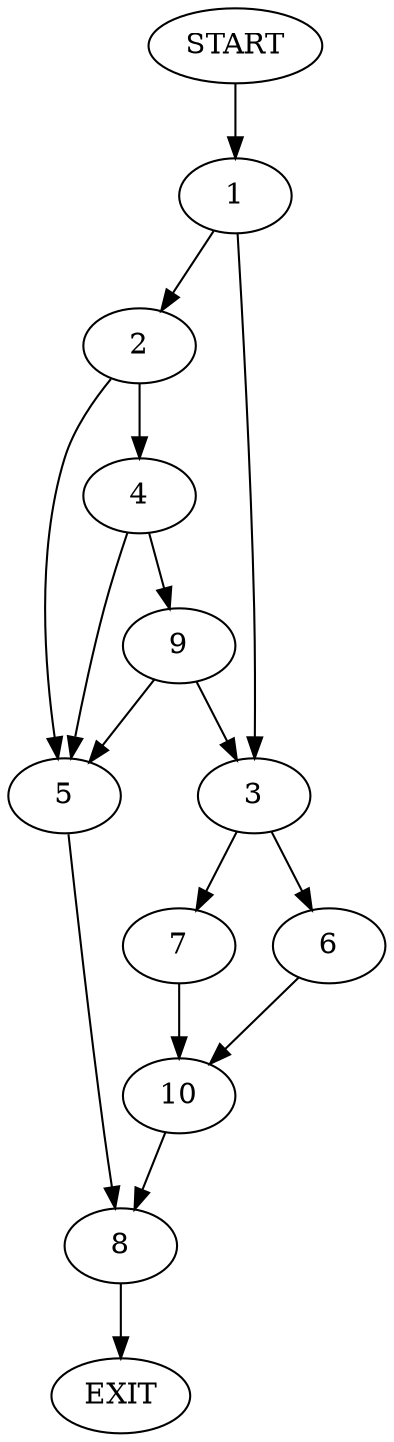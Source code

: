 digraph {
0 [label="START"]
11 [label="EXIT"]
0 -> 1
1 -> 2
1 -> 3
2 -> 4
2 -> 5
3 -> 6
3 -> 7
5 -> 8
4 -> 9
4 -> 5
9 -> 5
9 -> 3
8 -> 11
7 -> 10
6 -> 10
10 -> 8
}
